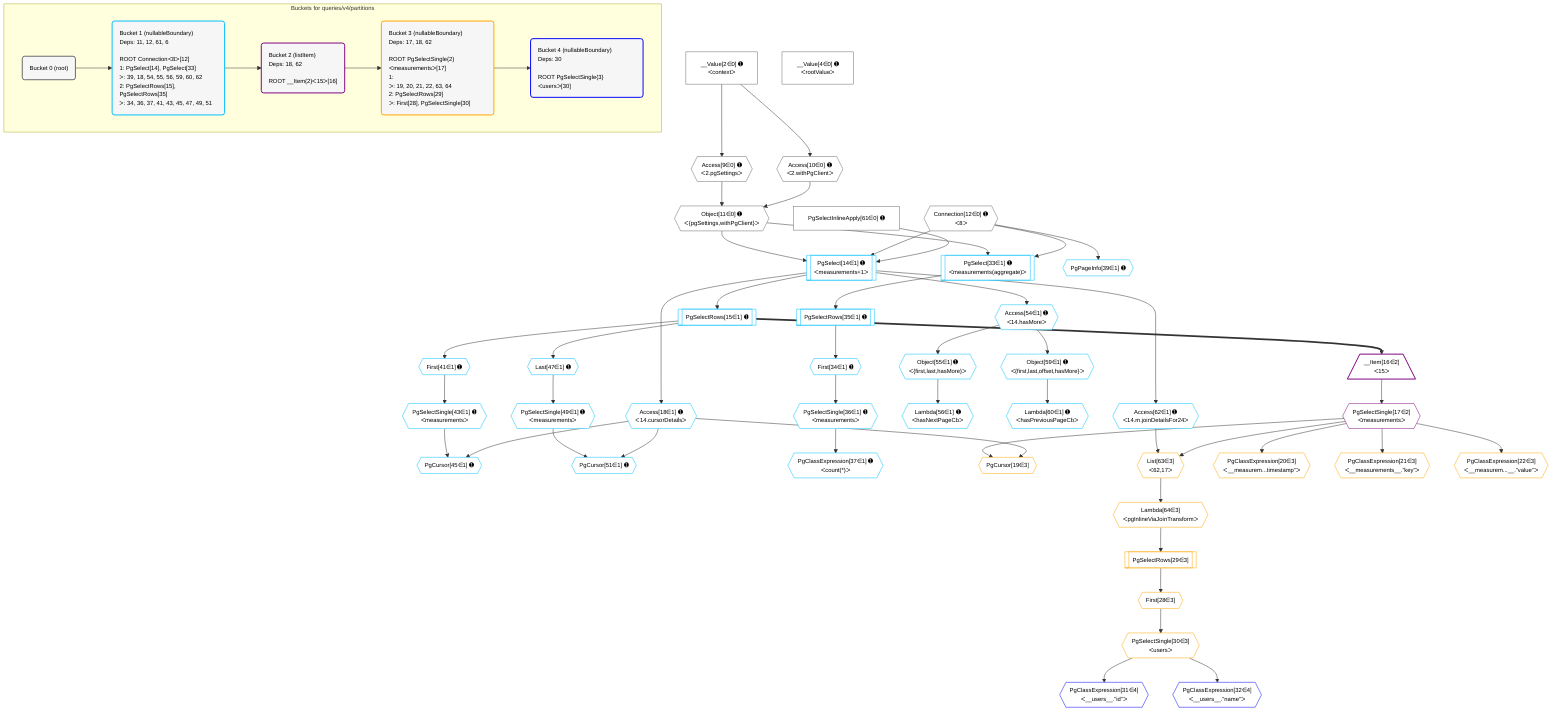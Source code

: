 %%{init: {'themeVariables': { 'fontSize': '12px'}}}%%
graph TD
    classDef path fill:#eee,stroke:#000,color:#000
    classDef plan fill:#fff,stroke-width:1px,color:#000
    classDef itemplan fill:#fff,stroke-width:2px,color:#000
    classDef unbatchedplan fill:#dff,stroke-width:1px,color:#000
    classDef sideeffectplan fill:#fcc,stroke-width:2px,color:#000
    classDef bucket fill:#f6f6f6,color:#000,stroke-width:2px,text-align:left


    %% plan dependencies
    Object11{{"Object[11∈0] ➊<br />ᐸ{pgSettings,withPgClient}ᐳ"}}:::plan
    Access9{{"Access[9∈0] ➊<br />ᐸ2.pgSettingsᐳ"}}:::plan
    Access10{{"Access[10∈0] ➊<br />ᐸ2.withPgClientᐳ"}}:::plan
    Access9 & Access10 --> Object11
    __Value2["__Value[2∈0] ➊<br />ᐸcontextᐳ"]:::plan
    __Value2 --> Access9
    __Value2 --> Access10
    __Value4["__Value[4∈0] ➊<br />ᐸrootValueᐳ"]:::plan
    Connection12{{"Connection[12∈0] ➊<br />ᐸ8ᐳ"}}:::plan
    PgSelectInlineApply61["PgSelectInlineApply[61∈0] ➊"]:::plan
    Object59{{"Object[59∈1] ➊<br />ᐸ{first,last,offset,hasMore}ᐳ"}}:::plan
    Access54{{"Access[54∈1] ➊<br />ᐸ14.hasMoreᐳ"}}:::plan
    Access54 --> Object59
    PgSelect14[["PgSelect[14∈1] ➊<br />ᐸmeasurements+1ᐳ"]]:::plan
    Object11 & Connection12 & PgSelectInlineApply61 --> PgSelect14
    Object55{{"Object[55∈1] ➊<br />ᐸ{first,last,hasMore}ᐳ"}}:::plan
    Access54 --> Object55
    PgSelect33[["PgSelect[33∈1] ➊<br />ᐸmeasurements(aggregate)ᐳ"]]:::plan
    Object11 & Connection12 --> PgSelect33
    PgCursor45{{"PgCursor[45∈1] ➊"}}:::plan
    PgSelectSingle43{{"PgSelectSingle[43∈1] ➊<br />ᐸmeasurementsᐳ"}}:::plan
    Access18{{"Access[18∈1] ➊<br />ᐸ14.cursorDetailsᐳ"}}:::plan
    PgSelectSingle43 & Access18 --> PgCursor45
    PgCursor51{{"PgCursor[51∈1] ➊"}}:::plan
    PgSelectSingle49{{"PgSelectSingle[49∈1] ➊<br />ᐸmeasurementsᐳ"}}:::plan
    PgSelectSingle49 & Access18 --> PgCursor51
    PgSelectRows15[["PgSelectRows[15∈1] ➊"]]:::plan
    PgSelect14 --> PgSelectRows15
    PgSelect14 --> Access18
    First34{{"First[34∈1] ➊"}}:::plan
    PgSelectRows35[["PgSelectRows[35∈1] ➊"]]:::plan
    PgSelectRows35 --> First34
    PgSelect33 --> PgSelectRows35
    PgSelectSingle36{{"PgSelectSingle[36∈1] ➊<br />ᐸmeasurementsᐳ"}}:::plan
    First34 --> PgSelectSingle36
    PgClassExpression37{{"PgClassExpression[37∈1] ➊<br />ᐸcount(*)ᐳ"}}:::plan
    PgSelectSingle36 --> PgClassExpression37
    PgPageInfo39{{"PgPageInfo[39∈1] ➊"}}:::plan
    Connection12 --> PgPageInfo39
    First41{{"First[41∈1] ➊"}}:::plan
    PgSelectRows15 --> First41
    First41 --> PgSelectSingle43
    Last47{{"Last[47∈1] ➊"}}:::plan
    PgSelectRows15 --> Last47
    Last47 --> PgSelectSingle49
    PgSelect14 --> Access54
    Lambda56{{"Lambda[56∈1] ➊<br />ᐸhasNextPageCbᐳ"}}:::plan
    Object55 --> Lambda56
    Lambda60{{"Lambda[60∈1] ➊<br />ᐸhasPreviousPageCbᐳ"}}:::plan
    Object59 --> Lambda60
    Access62{{"Access[62∈1] ➊<br />ᐸ14.m.joinDetailsFor24ᐳ"}}:::plan
    PgSelect14 --> Access62
    __Item16[/"__Item[16∈2]<br />ᐸ15ᐳ"\]:::itemplan
    PgSelectRows15 ==> __Item16
    PgSelectSingle17{{"PgSelectSingle[17∈2]<br />ᐸmeasurementsᐳ"}}:::plan
    __Item16 --> PgSelectSingle17
    PgCursor19{{"PgCursor[19∈3]"}}:::plan
    PgSelectSingle17 & Access18 --> PgCursor19
    List63{{"List[63∈3]<br />ᐸ62,17ᐳ"}}:::plan
    Access62 & PgSelectSingle17 --> List63
    PgClassExpression20{{"PgClassExpression[20∈3]<br />ᐸ__measurem...timestamp”ᐳ"}}:::plan
    PgSelectSingle17 --> PgClassExpression20
    PgClassExpression21{{"PgClassExpression[21∈3]<br />ᐸ__measurements__.”key”ᐳ"}}:::plan
    PgSelectSingle17 --> PgClassExpression21
    PgClassExpression22{{"PgClassExpression[22∈3]<br />ᐸ__measurem...__.”value”ᐳ"}}:::plan
    PgSelectSingle17 --> PgClassExpression22
    First28{{"First[28∈3]"}}:::plan
    PgSelectRows29[["PgSelectRows[29∈3]"]]:::plan
    PgSelectRows29 --> First28
    Lambda64{{"Lambda[64∈3]<br />ᐸpgInlineViaJoinTransformᐳ"}}:::plan
    Lambda64 --> PgSelectRows29
    PgSelectSingle30{{"PgSelectSingle[30∈3]<br />ᐸusersᐳ"}}:::plan
    First28 --> PgSelectSingle30
    List63 --> Lambda64
    PgClassExpression31{{"PgClassExpression[31∈4]<br />ᐸ__users__.”id”ᐳ"}}:::plan
    PgSelectSingle30 --> PgClassExpression31
    PgClassExpression32{{"PgClassExpression[32∈4]<br />ᐸ__users__.”name”ᐳ"}}:::plan
    PgSelectSingle30 --> PgClassExpression32

    %% define steps

    subgraph "Buckets for queries/v4/partitions"
    Bucket0("Bucket 0 (root)"):::bucket
    classDef bucket0 stroke:#696969
    class Bucket0,__Value2,__Value4,Access9,Access10,Object11,Connection12,PgSelectInlineApply61 bucket0
    Bucket1("Bucket 1 (nullableBoundary)<br />Deps: 11, 12, 61, 6<br /><br />ROOT Connectionᐸ8ᐳ[12]<br />1: PgSelect[14], PgSelect[33]<br />ᐳ: 39, 18, 54, 55, 56, 59, 60, 62<br />2: PgSelectRows[15], PgSelectRows[35]<br />ᐳ: 34, 36, 37, 41, 43, 45, 47, 49, 51"):::bucket
    classDef bucket1 stroke:#00bfff
    class Bucket1,PgSelect14,PgSelectRows15,Access18,PgSelect33,First34,PgSelectRows35,PgSelectSingle36,PgClassExpression37,PgPageInfo39,First41,PgSelectSingle43,PgCursor45,Last47,PgSelectSingle49,PgCursor51,Access54,Object55,Lambda56,Object59,Lambda60,Access62 bucket1
    Bucket2("Bucket 2 (listItem)<br />Deps: 18, 62<br /><br />ROOT __Item{2}ᐸ15ᐳ[16]"):::bucket
    classDef bucket2 stroke:#7f007f
    class Bucket2,__Item16,PgSelectSingle17 bucket2
    Bucket3("Bucket 3 (nullableBoundary)<br />Deps: 17, 18, 62<br /><br />ROOT PgSelectSingle{2}ᐸmeasurementsᐳ[17]<br />1: <br />ᐳ: 19, 20, 21, 22, 63, 64<br />2: PgSelectRows[29]<br />ᐳ: First[28], PgSelectSingle[30]"):::bucket
    classDef bucket3 stroke:#ffa500
    class Bucket3,PgCursor19,PgClassExpression20,PgClassExpression21,PgClassExpression22,First28,PgSelectRows29,PgSelectSingle30,List63,Lambda64 bucket3
    Bucket4("Bucket 4 (nullableBoundary)<br />Deps: 30<br /><br />ROOT PgSelectSingle{3}ᐸusersᐳ[30]"):::bucket
    classDef bucket4 stroke:#0000ff
    class Bucket4,PgClassExpression31,PgClassExpression32 bucket4
    Bucket0 --> Bucket1
    Bucket1 --> Bucket2
    Bucket2 --> Bucket3
    Bucket3 --> Bucket4
    end